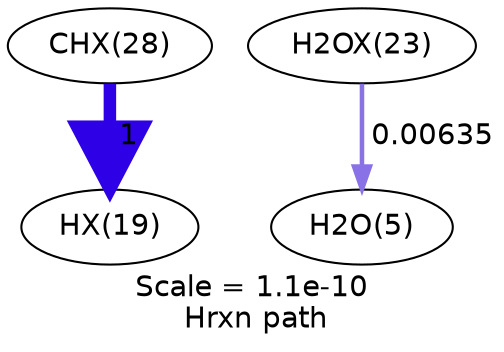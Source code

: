 digraph reaction_paths {
center=1;
s30 -> s21[fontname="Helvetica", style="setlinewidth(6)", arrowsize=3, color="0.7, 1.5, 0.9"
, label=" 1"];
s25 -> s6[fontname="Helvetica", style="setlinewidth(2.18)", arrowsize=1.09, color="0.7, 0.506, 0.9"
, label=" 0.00635"];
s6 [ fontname="Helvetica", label="H2O(5)"];
s21 [ fontname="Helvetica", label="HX(19)"];
s25 [ fontname="Helvetica", label="H2OX(23)"];
s30 [ fontname="Helvetica", label="CHX(28)"];
 label = "Scale = 1.1e-10\l Hrxn path";
 fontname = "Helvetica";
}
